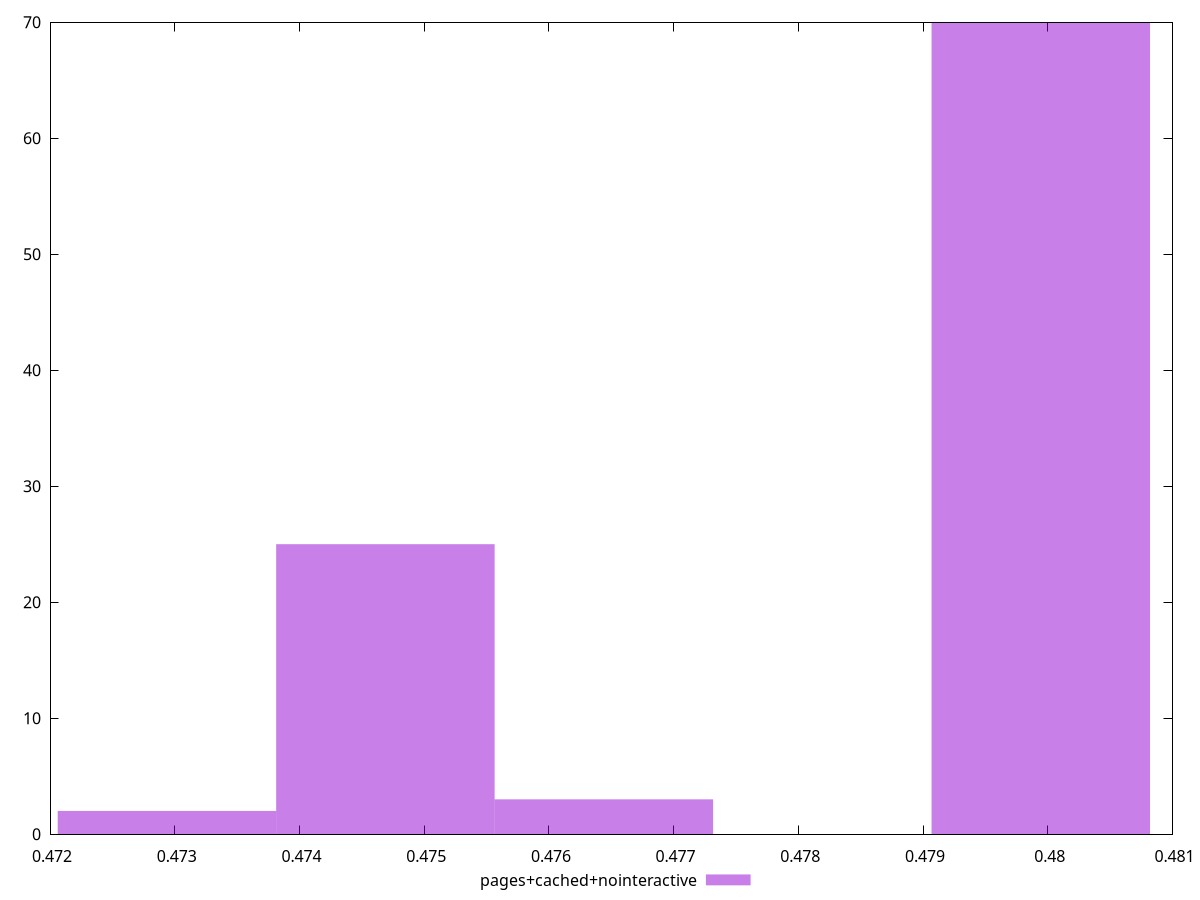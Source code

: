 $_pagesCachedNointeractive <<EOF
0.474689115587273 25
0.4729374952345524 2
0.4799439766454347 70
0.47644073593999353 3
EOF
set key outside below
set terminal pngcairo
set output "report_00005_2020-11-02T22-26-11.212Z/render-blocking-resources/pages+cached+nointeractive//hist.png"
set yrange [0:70]
set boxwidth 0.0017516203527205645
set style fill transparent solid 0.5 noborder
plot $_pagesCachedNointeractive title "pages+cached+nointeractive" with boxes ,